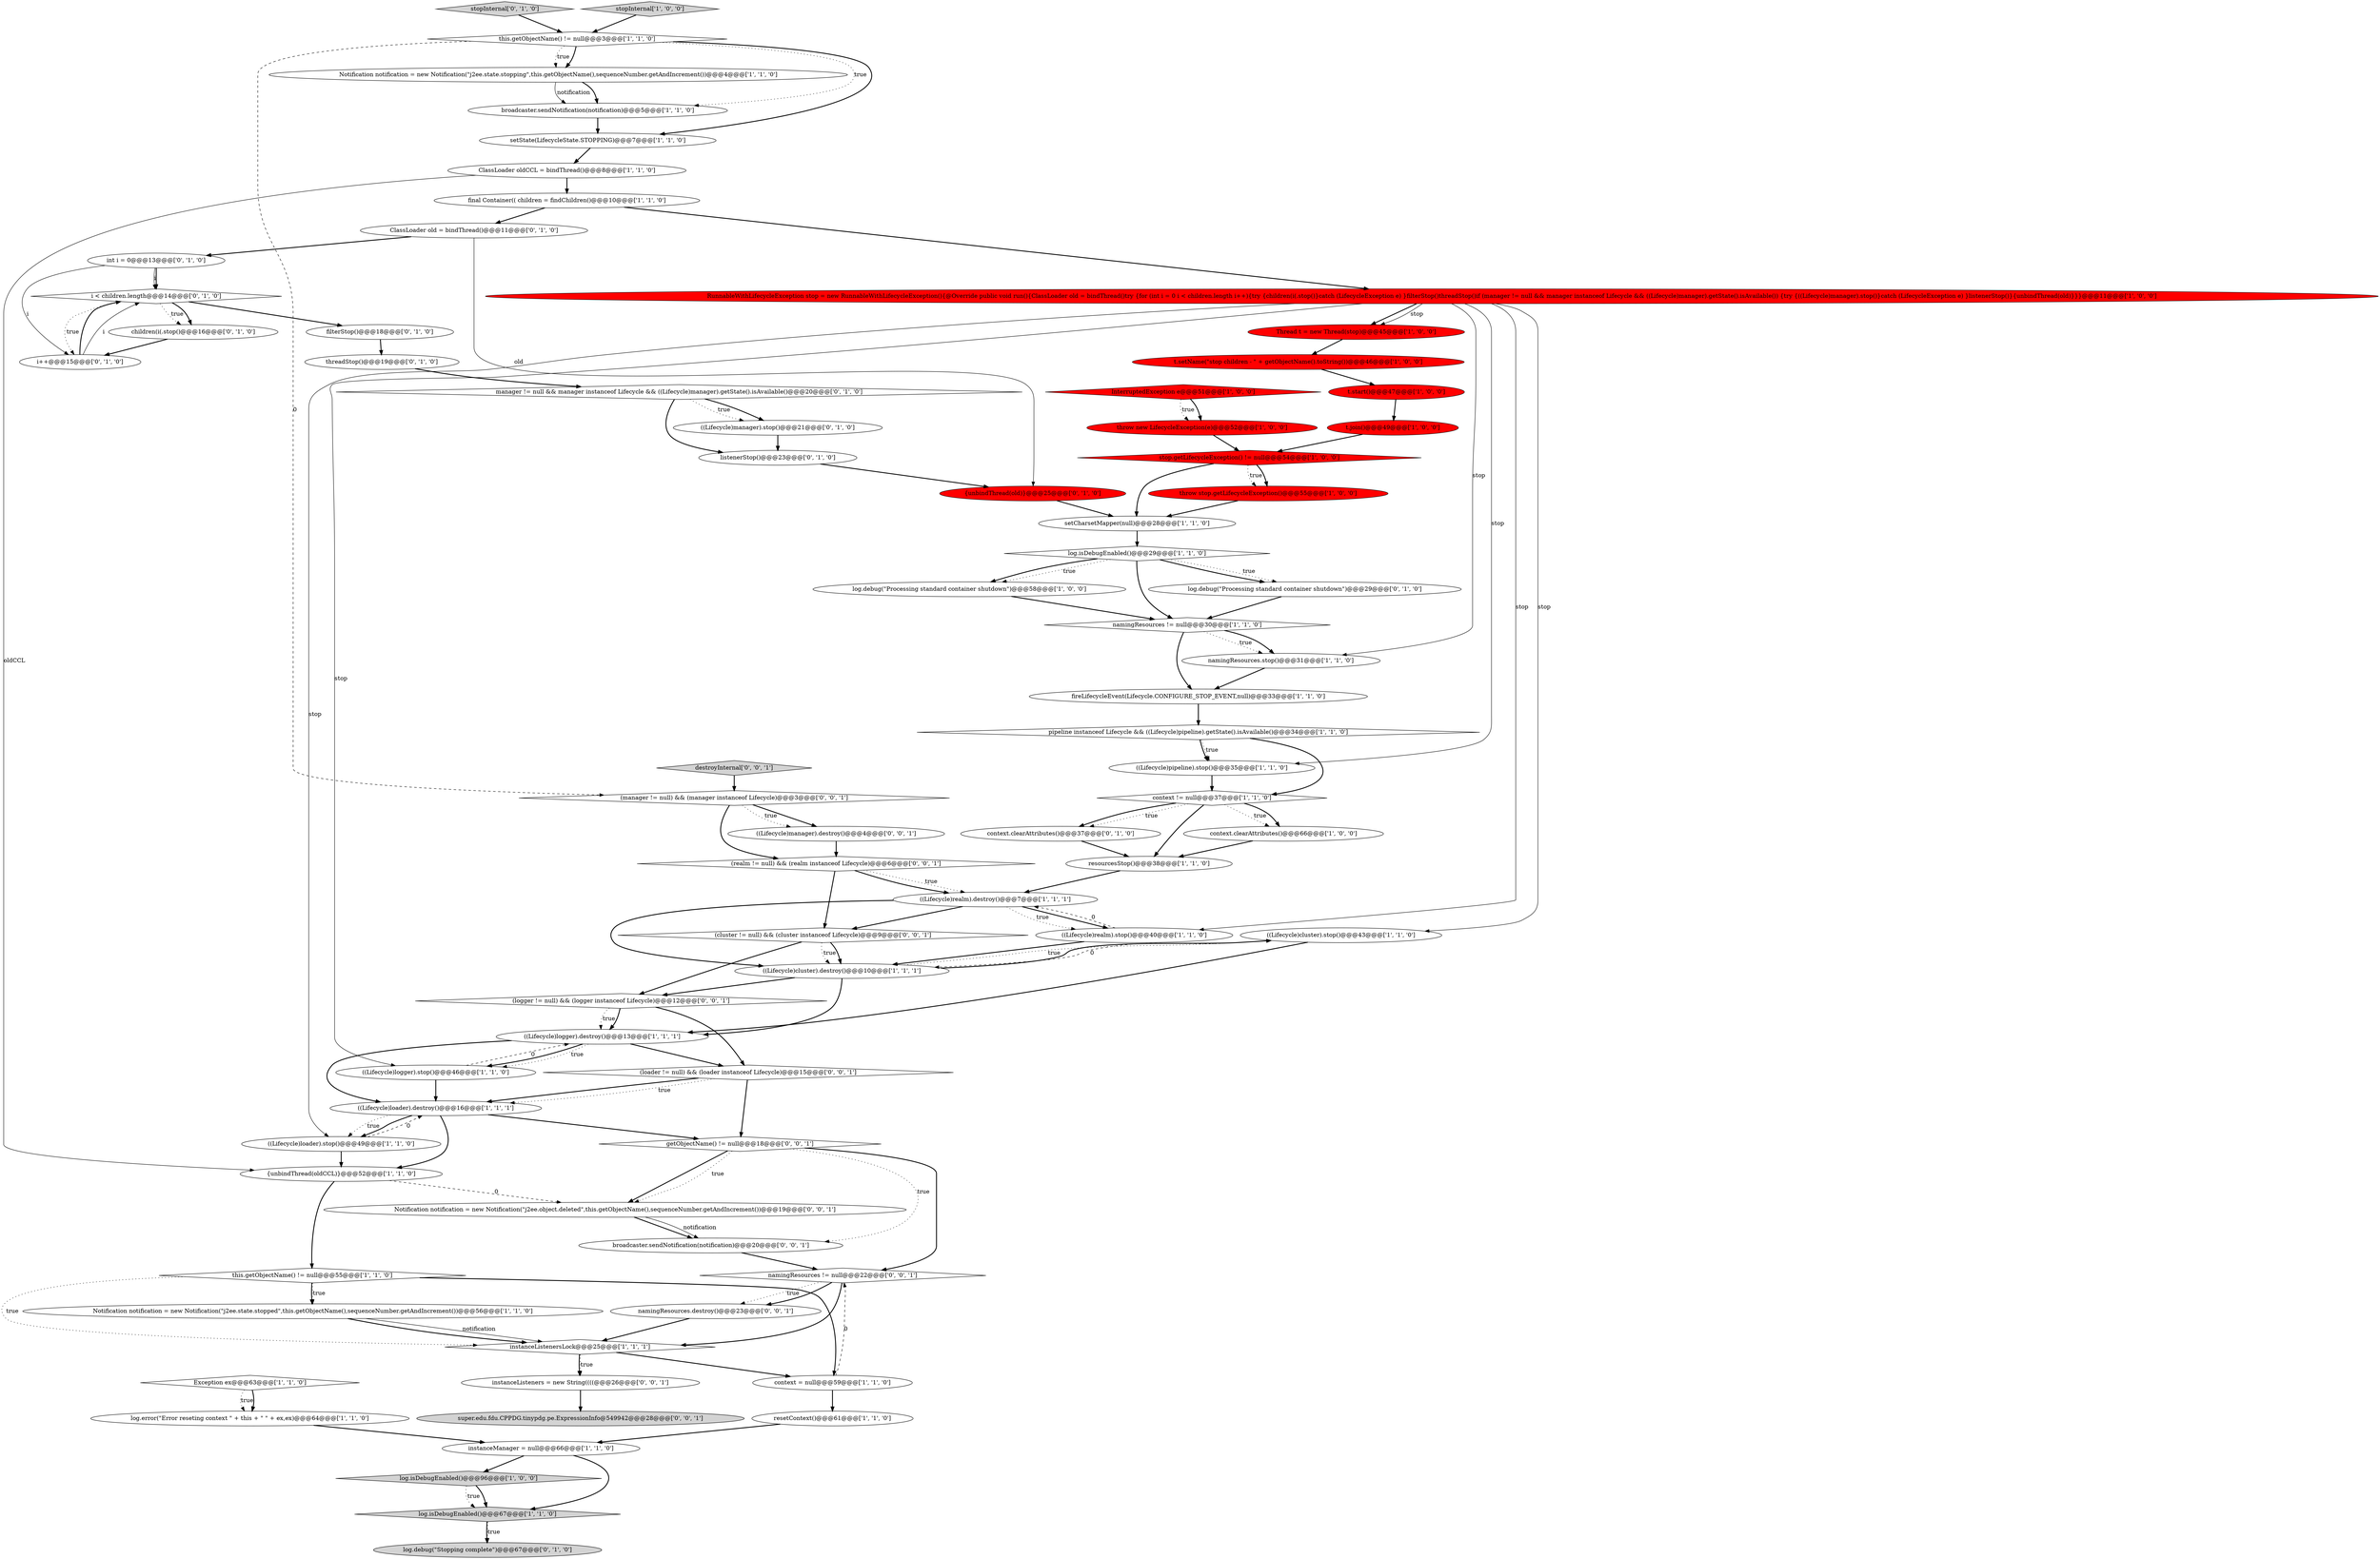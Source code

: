 digraph {
66 [style = filled, label = "getObjectName() != null@@@18@@@['0', '0', '1']", fillcolor = white, shape = diamond image = "AAA0AAABBB3BBB"];
24 [style = filled, label = "context.clearAttributes()@@@66@@@['1', '0', '0']", fillcolor = white, shape = ellipse image = "AAA0AAABBB1BBB"];
64 [style = filled, label = "namingResources != null@@@22@@@['0', '0', '1']", fillcolor = white, shape = diamond image = "AAA0AAABBB3BBB"];
42 [style = filled, label = "((Lifecycle)logger).destroy()@@@13@@@['1', '1', '1']", fillcolor = white, shape = ellipse image = "AAA0AAABBB1BBB"];
18 [style = filled, label = "((Lifecycle)cluster).stop()@@@43@@@['1', '1', '0']", fillcolor = white, shape = ellipse image = "AAA0AAABBB1BBB"];
33 [style = filled, label = "((Lifecycle)loader).destroy()@@@16@@@['1', '1', '1']", fillcolor = white, shape = ellipse image = "AAA0AAABBB1BBB"];
52 [style = filled, label = "ClassLoader old = bindThread()@@@11@@@['0', '1', '0']", fillcolor = white, shape = ellipse image = "AAA0AAABBB2BBB"];
60 [style = filled, label = "manager != null && manager instanceof Lifecycle && ((Lifecycle)manager).getState().isAvailable()@@@20@@@['0', '1', '0']", fillcolor = white, shape = diamond image = "AAA0AAABBB2BBB"];
5 [style = filled, label = "ClassLoader oldCCL = bindThread()@@@8@@@['1', '1', '0']", fillcolor = white, shape = ellipse image = "AAA0AAABBB1BBB"];
15 [style = filled, label = "setCharsetMapper(null)@@@28@@@['1', '1', '0']", fillcolor = white, shape = ellipse image = "AAA0AAABBB1BBB"];
28 [style = filled, label = "((Lifecycle)loader).stop()@@@49@@@['1', '1', '0']", fillcolor = white, shape = ellipse image = "AAA0AAABBB1BBB"];
4 [style = filled, label = "t.start()@@@47@@@['1', '0', '0']", fillcolor = red, shape = ellipse image = "AAA1AAABBB1BBB"];
30 [style = filled, label = "Thread t = new Thread(stop)@@@45@@@['1', '0', '0']", fillcolor = red, shape = ellipse image = "AAA1AAABBB1BBB"];
38 [style = filled, label = "context != null@@@37@@@['1', '1', '0']", fillcolor = white, shape = diamond image = "AAA0AAABBB1BBB"];
68 [style = filled, label = "destroyInternal['0', '0', '1']", fillcolor = lightgray, shape = diamond image = "AAA0AAABBB3BBB"];
69 [style = filled, label = "(realm != null) && (realm instanceof Lifecycle)@@@6@@@['0', '0', '1']", fillcolor = white, shape = diamond image = "AAA0AAABBB3BBB"];
54 [style = filled, label = "stopInternal['0', '1', '0']", fillcolor = lightgray, shape = diamond image = "AAA0AAABBB2BBB"];
44 [style = filled, label = "final Container(( children = findChildren()@@@10@@@['1', '1', '0']", fillcolor = white, shape = ellipse image = "AAA0AAABBB1BBB"];
55 [style = filled, label = "children(i(.stop()@@@16@@@['0', '1', '0']", fillcolor = white, shape = ellipse image = "AAA0AAABBB2BBB"];
21 [style = filled, label = "log.isDebugEnabled()@@@29@@@['1', '1', '0']", fillcolor = white, shape = diamond image = "AAA0AAABBB1BBB"];
65 [style = filled, label = "super.edu.fdu.CPPDG.tinypdg.pe.ExpressionInfo@549942@@@28@@@['0', '0', '1']", fillcolor = lightgray, shape = ellipse image = "AAA0AAABBB3BBB"];
49 [style = filled, label = "int i = 0@@@13@@@['0', '1', '0']", fillcolor = white, shape = ellipse image = "AAA0AAABBB2BBB"];
56 [style = filled, label = "i < children.length@@@14@@@['0', '1', '0']", fillcolor = white, shape = diamond image = "AAA0AAABBB2BBB"];
72 [style = filled, label = "(logger != null) && (logger instanceof Lifecycle)@@@12@@@['0', '0', '1']", fillcolor = white, shape = diamond image = "AAA0AAABBB3BBB"];
8 [style = filled, label = "((Lifecycle)logger).stop()@@@46@@@['1', '1', '0']", fillcolor = white, shape = ellipse image = "AAA0AAABBB1BBB"];
6 [style = filled, label = "resetContext()@@@61@@@['1', '1', '0']", fillcolor = white, shape = ellipse image = "AAA0AAABBB1BBB"];
32 [style = filled, label = "throw new LifecycleException(e)@@@52@@@['1', '0', '0']", fillcolor = red, shape = ellipse image = "AAA1AAABBB1BBB"];
26 [style = filled, label = "((Lifecycle)pipeline).stop()@@@35@@@['1', '1', '0']", fillcolor = white, shape = ellipse image = "AAA0AAABBB1BBB"];
51 [style = filled, label = "context.clearAttributes()@@@37@@@['0', '1', '0']", fillcolor = white, shape = ellipse image = "AAA0AAABBB2BBB"];
25 [style = filled, label = "RunnableWithLifecycleException stop = new RunnableWithLifecycleException(){@Override public void run(){ClassLoader old = bindThread()try {for (int i = 0 i < children.length i++){try {children(i(.stop()}catch (LifecycleException e) }filterStop()threadStop()if (manager != null && manager instanceof Lifecycle && ((Lifecycle)manager).getState().isAvailable()) {try {((Lifecycle)manager).stop()}catch (LifecycleException e) }listenerStop()}{unbindThread(old)}}}@@@11@@@['1', '0', '0']", fillcolor = red, shape = ellipse image = "AAA1AAABBB1BBB"];
40 [style = filled, label = "resourcesStop()@@@38@@@['1', '1', '0']", fillcolor = white, shape = ellipse image = "AAA0AAABBB1BBB"];
70 [style = filled, label = "broadcaster.sendNotification(notification)@@@20@@@['0', '0', '1']", fillcolor = white, shape = ellipse image = "AAA0AAABBB3BBB"];
71 [style = filled, label = "Notification notification = new Notification(\"j2ee.object.deleted\",this.getObjectName(),sequenceNumber.getAndIncrement())@@@19@@@['0', '0', '1']", fillcolor = white, shape = ellipse image = "AAA0AAABBB3BBB"];
27 [style = filled, label = "{unbindThread(oldCCL)}@@@52@@@['1', '1', '0']", fillcolor = white, shape = ellipse image = "AAA0AAABBB1BBB"];
29 [style = filled, label = "log.isDebugEnabled()@@@96@@@['1', '0', '0']", fillcolor = lightgray, shape = diamond image = "AAA0AAABBB1BBB"];
34 [style = filled, label = "log.isDebugEnabled()@@@67@@@['1', '1', '0']", fillcolor = lightgray, shape = diamond image = "AAA0AAABBB1BBB"];
20 [style = filled, label = "setState(LifecycleState.STOPPING)@@@7@@@['1', '1', '0']", fillcolor = white, shape = ellipse image = "AAA0AAABBB1BBB"];
12 [style = filled, label = "log.debug(\"Processing standard container shutdown\")@@@58@@@['1', '0', '0']", fillcolor = white, shape = ellipse image = "AAA0AAABBB1BBB"];
37 [style = filled, label = "((Lifecycle)cluster).destroy()@@@10@@@['1', '1', '1']", fillcolor = white, shape = ellipse image = "AAA0AAABBB1BBB"];
39 [style = filled, label = "Notification notification = new Notification(\"j2ee.state.stopped\",this.getObjectName(),sequenceNumber.getAndIncrement())@@@56@@@['1', '1', '0']", fillcolor = white, shape = ellipse image = "AAA0AAABBB1BBB"];
48 [style = filled, label = "threadStop()@@@19@@@['0', '1', '0']", fillcolor = white, shape = ellipse image = "AAA0AAABBB2BBB"];
31 [style = filled, label = "t.join()@@@49@@@['1', '0', '0']", fillcolor = red, shape = ellipse image = "AAA1AAABBB1BBB"];
46 [style = filled, label = "filterStop()@@@18@@@['0', '1', '0']", fillcolor = white, shape = ellipse image = "AAA0AAABBB2BBB"];
19 [style = filled, label = "broadcaster.sendNotification(notification)@@@5@@@['1', '1', '0']", fillcolor = white, shape = ellipse image = "AAA0AAABBB1BBB"];
58 [style = filled, label = "log.debug(\"Stopping complete\")@@@67@@@['0', '1', '0']", fillcolor = lightgray, shape = ellipse image = "AAA0AAABBB2BBB"];
59 [style = filled, label = "i++@@@15@@@['0', '1', '0']", fillcolor = white, shape = ellipse image = "AAA0AAABBB2BBB"];
11 [style = filled, label = "Exception ex@@@63@@@['1', '1', '0']", fillcolor = white, shape = diamond image = "AAA0AAABBB1BBB"];
10 [style = filled, label = "stop.getLifecycleException() != null@@@54@@@['1', '0', '0']", fillcolor = red, shape = diamond image = "AAA1AAABBB1BBB"];
35 [style = filled, label = "this.getObjectName() != null@@@3@@@['1', '1', '0']", fillcolor = white, shape = diamond image = "AAA0AAABBB1BBB"];
73 [style = filled, label = "(manager != null) && (manager instanceof Lifecycle)@@@3@@@['0', '0', '1']", fillcolor = white, shape = diamond image = "AAA0AAABBB3BBB"];
43 [style = filled, label = "Notification notification = new Notification(\"j2ee.state.stopping\",this.getObjectName(),sequenceNumber.getAndIncrement())@@@4@@@['1', '1', '0']", fillcolor = white, shape = ellipse image = "AAA0AAABBB1BBB"];
1 [style = filled, label = "stopInternal['1', '0', '0']", fillcolor = lightgray, shape = diamond image = "AAA0AAABBB1BBB"];
47 [style = filled, label = "log.debug(\"Processing standard container shutdown\")@@@29@@@['0', '1', '0']", fillcolor = white, shape = ellipse image = "AAA0AAABBB2BBB"];
62 [style = filled, label = "((Lifecycle)manager).destroy()@@@4@@@['0', '0', '1']", fillcolor = white, shape = ellipse image = "AAA0AAABBB3BBB"];
3 [style = filled, label = "((Lifecycle)realm).destroy()@@@7@@@['1', '1', '1']", fillcolor = white, shape = ellipse image = "AAA0AAABBB1BBB"];
2 [style = filled, label = "namingResources.stop()@@@31@@@['1', '1', '0']", fillcolor = white, shape = ellipse image = "AAA0AAABBB1BBB"];
7 [style = filled, label = "((Lifecycle)realm).stop()@@@40@@@['1', '1', '0']", fillcolor = white, shape = ellipse image = "AAA0AAABBB1BBB"];
50 [style = filled, label = "((Lifecycle)manager).stop()@@@21@@@['0', '1', '0']", fillcolor = white, shape = ellipse image = "AAA0AAABBB2BBB"];
13 [style = filled, label = "this.getObjectName() != null@@@55@@@['1', '1', '0']", fillcolor = white, shape = diamond image = "AAA0AAABBB1BBB"];
74 [style = filled, label = "namingResources.destroy()@@@23@@@['0', '0', '1']", fillcolor = white, shape = ellipse image = "AAA0AAABBB3BBB"];
36 [style = filled, label = "instanceListenersLock@@@25@@@['1', '1', '1']", fillcolor = white, shape = diamond image = "AAA0AAABBB1BBB"];
67 [style = filled, label = "(cluster != null) && (cluster instanceof Lifecycle)@@@9@@@['0', '0', '1']", fillcolor = white, shape = diamond image = "AAA0AAABBB3BBB"];
57 [style = filled, label = "{unbindThread(old)}@@@25@@@['0', '1', '0']", fillcolor = red, shape = ellipse image = "AAA1AAABBB2BBB"];
14 [style = filled, label = "context = null@@@59@@@['1', '1', '0']", fillcolor = white, shape = ellipse image = "AAA0AAABBB1BBB"];
41 [style = filled, label = "t.setName(\"stop children - \" + getObjectName().toString())@@@46@@@['1', '0', '0']", fillcolor = red, shape = ellipse image = "AAA1AAABBB1BBB"];
61 [style = filled, label = "instanceListeners = new String((((@@@26@@@['0', '0', '1']", fillcolor = white, shape = ellipse image = "AAA0AAABBB3BBB"];
53 [style = filled, label = "listenerStop()@@@23@@@['0', '1', '0']", fillcolor = white, shape = ellipse image = "AAA0AAABBB2BBB"];
23 [style = filled, label = "log.error(\"Error reseting context \" + this + \" \" + ex,ex)@@@64@@@['1', '1', '0']", fillcolor = white, shape = ellipse image = "AAA0AAABBB1BBB"];
16 [style = filled, label = "fireLifecycleEvent(Lifecycle.CONFIGURE_STOP_EVENT,null)@@@33@@@['1', '1', '0']", fillcolor = white, shape = ellipse image = "AAA0AAABBB1BBB"];
63 [style = filled, label = "(loader != null) && (loader instanceof Lifecycle)@@@15@@@['0', '0', '1']", fillcolor = white, shape = diamond image = "AAA0AAABBB3BBB"];
9 [style = filled, label = "throw stop.getLifecycleException()@@@55@@@['1', '0', '0']", fillcolor = red, shape = ellipse image = "AAA1AAABBB1BBB"];
22 [style = filled, label = "pipeline instanceof Lifecycle && ((Lifecycle)pipeline).getState().isAvailable()@@@34@@@['1', '1', '0']", fillcolor = white, shape = diamond image = "AAA0AAABBB1BBB"];
45 [style = filled, label = "namingResources != null@@@30@@@['1', '1', '0']", fillcolor = white, shape = diamond image = "AAA0AAABBB1BBB"];
0 [style = filled, label = "instanceManager = null@@@66@@@['1', '1', '0']", fillcolor = white, shape = ellipse image = "AAA0AAABBB1BBB"];
17 [style = filled, label = "InterruptedException e@@@51@@@['1', '0', '0']", fillcolor = red, shape = diamond image = "AAA1AAABBB1BBB"];
27->13 [style = bold, label=""];
21->12 [style = dotted, label="true"];
64->36 [style = bold, label=""];
71->70 [style = bold, label=""];
12->45 [style = bold, label=""];
70->64 [style = bold, label=""];
15->21 [style = bold, label=""];
69->3 [style = dotted, label="true"];
25->30 [style = bold, label=""];
38->51 [style = bold, label=""];
73->62 [style = bold, label=""];
33->28 [style = dotted, label="true"];
60->53 [style = bold, label=""];
25->26 [style = solid, label="stop"];
60->50 [style = dotted, label="true"];
64->74 [style = dotted, label="true"];
60->50 [style = bold, label=""];
35->19 [style = dotted, label="true"];
14->64 [style = dashed, label="0"];
29->34 [style = bold, label=""];
35->43 [style = bold, label=""];
67->37 [style = dotted, label="true"];
46->48 [style = bold, label=""];
68->73 [style = bold, label=""];
43->19 [style = bold, label=""];
34->58 [style = bold, label=""];
63->66 [style = bold, label=""];
5->27 [style = solid, label="oldCCL"];
25->18 [style = solid, label="stop"];
66->64 [style = bold, label=""];
49->56 [style = bold, label=""];
66->70 [style = dotted, label="true"];
13->14 [style = bold, label=""];
13->39 [style = dotted, label="true"];
2->16 [style = bold, label=""];
28->33 [style = dashed, label="0"];
3->7 [style = dotted, label="true"];
30->41 [style = bold, label=""];
55->59 [style = bold, label=""];
35->20 [style = bold, label=""];
13->36 [style = dotted, label="true"];
19->20 [style = bold, label=""];
33->28 [style = bold, label=""];
63->33 [style = dotted, label="true"];
7->37 [style = bold, label=""];
64->74 [style = bold, label=""];
41->4 [style = bold, label=""];
56->46 [style = bold, label=""];
0->29 [style = bold, label=""];
37->18 [style = dotted, label="true"];
1->35 [style = bold, label=""];
24->40 [style = bold, label=""];
73->69 [style = bold, label=""];
36->14 [style = bold, label=""];
33->27 [style = bold, label=""];
32->10 [style = bold, label=""];
8->42 [style = dashed, label="0"];
38->24 [style = dotted, label="true"];
21->45 [style = bold, label=""];
22->38 [style = bold, label=""];
0->34 [style = bold, label=""];
3->7 [style = bold, label=""];
40->3 [style = bold, label=""];
3->67 [style = bold, label=""];
66->71 [style = bold, label=""];
18->37 [style = dashed, label="0"];
43->19 [style = solid, label="notification"];
59->56 [style = bold, label=""];
14->6 [style = bold, label=""];
25->7 [style = solid, label="stop"];
56->55 [style = dotted, label="true"];
22->26 [style = bold, label=""];
8->33 [style = bold, label=""];
21->47 [style = bold, label=""];
54->35 [style = bold, label=""];
73->62 [style = dotted, label="true"];
35->73 [style = dashed, label="0"];
3->37 [style = bold, label=""];
25->8 [style = solid, label="stop"];
45->2 [style = dotted, label="true"];
29->34 [style = dotted, label="true"];
38->24 [style = bold, label=""];
61->65 [style = bold, label=""];
42->8 [style = bold, label=""];
49->59 [style = solid, label="i"];
45->16 [style = bold, label=""];
13->39 [style = bold, label=""];
10->9 [style = dotted, label="true"];
45->2 [style = bold, label=""];
23->0 [style = bold, label=""];
67->72 [style = bold, label=""];
27->71 [style = dashed, label="0"];
21->12 [style = bold, label=""];
42->63 [style = bold, label=""];
4->31 [style = bold, label=""];
51->40 [style = bold, label=""];
72->42 [style = dotted, label="true"];
72->63 [style = bold, label=""];
22->26 [style = dotted, label="true"];
5->44 [style = bold, label=""];
31->10 [style = bold, label=""];
57->15 [style = bold, label=""];
52->57 [style = solid, label="old"];
69->3 [style = bold, label=""];
44->25 [style = bold, label=""];
39->36 [style = solid, label="notification"];
10->9 [style = bold, label=""];
47->45 [style = bold, label=""];
35->43 [style = dotted, label="true"];
38->40 [style = bold, label=""];
62->69 [style = bold, label=""];
37->42 [style = bold, label=""];
21->47 [style = dotted, label="true"];
25->30 [style = solid, label="stop"];
33->66 [style = bold, label=""];
10->15 [style = bold, label=""];
63->33 [style = bold, label=""];
69->67 [style = bold, label=""];
42->8 [style = dotted, label="true"];
72->42 [style = bold, label=""];
52->49 [style = bold, label=""];
53->57 [style = bold, label=""];
36->61 [style = dotted, label="true"];
59->56 [style = solid, label="i"];
11->23 [style = dotted, label="true"];
74->36 [style = bold, label=""];
42->33 [style = bold, label=""];
6->0 [style = bold, label=""];
48->60 [style = bold, label=""];
17->32 [style = bold, label=""];
34->58 [style = dotted, label="true"];
16->22 [style = bold, label=""];
17->32 [style = dotted, label="true"];
37->72 [style = bold, label=""];
20->5 [style = bold, label=""];
26->38 [style = bold, label=""];
66->71 [style = dotted, label="true"];
25->28 [style = solid, label="stop"];
49->56 [style = solid, label="i"];
9->15 [style = bold, label=""];
56->59 [style = dotted, label="true"];
44->52 [style = bold, label=""];
37->18 [style = bold, label=""];
7->3 [style = dashed, label="0"];
67->37 [style = bold, label=""];
36->61 [style = bold, label=""];
25->2 [style = solid, label="stop"];
28->27 [style = bold, label=""];
71->70 [style = solid, label="notification"];
38->51 [style = dotted, label="true"];
39->36 [style = bold, label=""];
11->23 [style = bold, label=""];
50->53 [style = bold, label=""];
56->55 [style = bold, label=""];
18->42 [style = bold, label=""];
}
